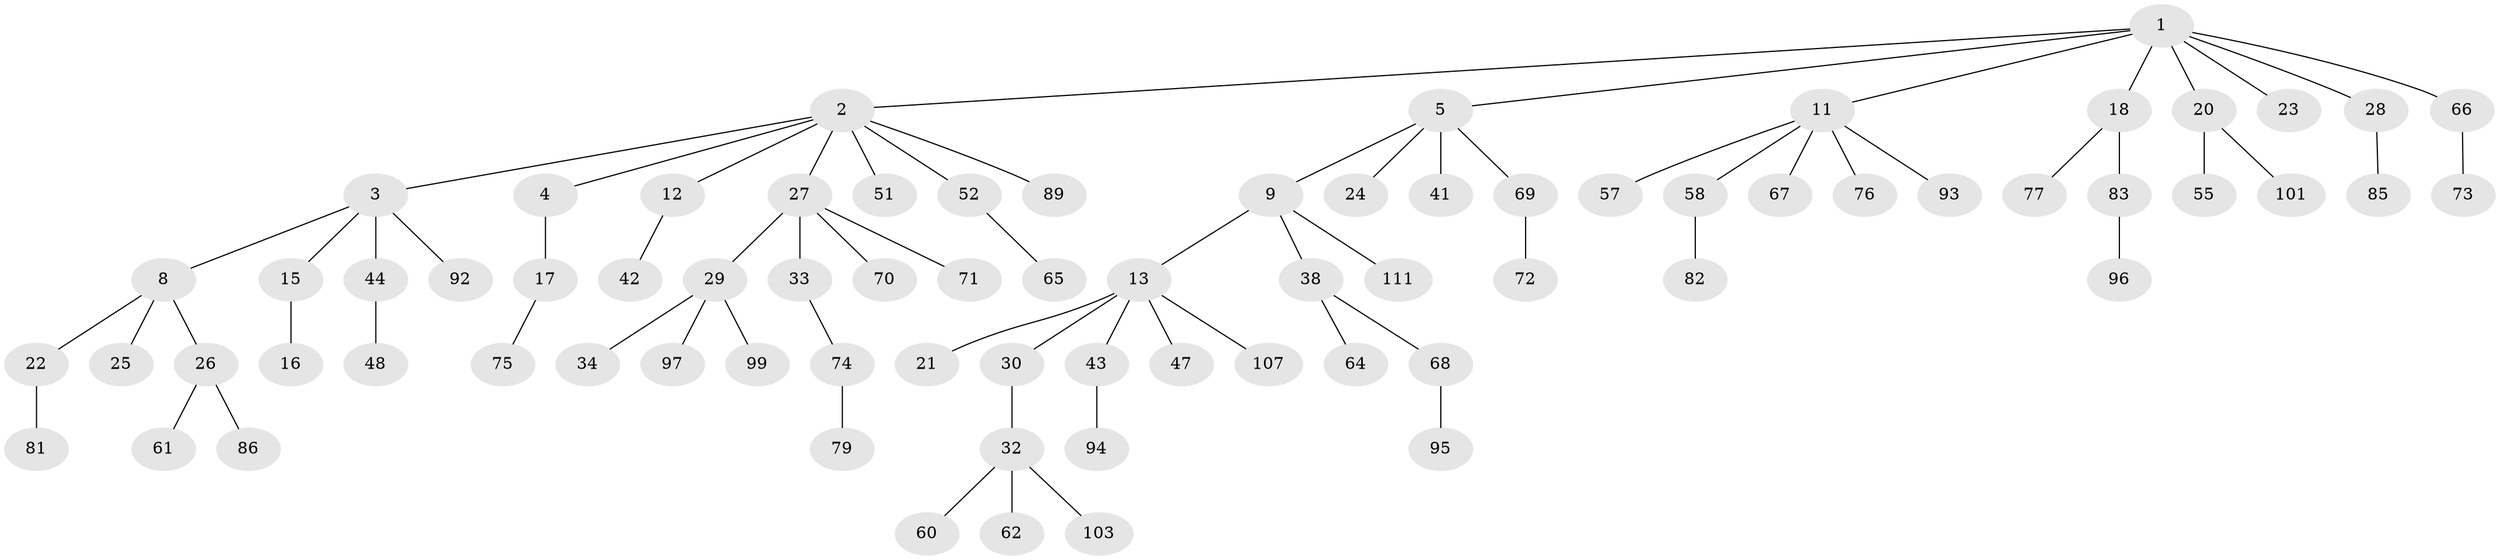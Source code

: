 // original degree distribution, {4: 0.036036036036036036, 9: 0.009009009009009009, 5: 0.02702702702702703, 3: 0.1981981981981982, 2: 0.2072072072072072, 6: 0.018018018018018018, 1: 0.5045045045045045}
// Generated by graph-tools (version 1.1) at 2025/11/02/27/25 16:11:25]
// undirected, 75 vertices, 74 edges
graph export_dot {
graph [start="1"]
  node [color=gray90,style=filled];
  1 [super="+10"];
  2 [super="+59"];
  3 [super="+6"];
  4 [super="+40"];
  5 [super="+7"];
  8 [super="+19"];
  9 [super="+87"];
  11 [super="+14"];
  12 [super="+63"];
  13 [super="+36"];
  15;
  16 [super="+102"];
  17;
  18 [super="+37"];
  20;
  21 [super="+45"];
  22 [super="+35"];
  23;
  24;
  25 [super="+39"];
  26 [super="+53"];
  27 [super="+31"];
  28 [super="+78"];
  29 [super="+54"];
  30 [super="+46"];
  32 [super="+50"];
  33;
  34 [super="+56"];
  38;
  41;
  42;
  43 [super="+88"];
  44 [super="+49"];
  47;
  48;
  51 [super="+90"];
  52;
  55;
  57;
  58 [super="+106"];
  60;
  61;
  62;
  64;
  65 [super="+91"];
  66 [super="+98"];
  67;
  68 [super="+100"];
  69 [super="+84"];
  70;
  71 [super="+108"];
  72;
  73;
  74 [super="+80"];
  75;
  76;
  77;
  79;
  81;
  82;
  83 [super="+105"];
  85;
  86 [super="+110"];
  89 [super="+109"];
  92;
  93;
  94;
  95;
  96;
  97;
  99 [super="+104"];
  101;
  103;
  107;
  111;
  1 -- 2;
  1 -- 5;
  1 -- 28;
  1 -- 66;
  1 -- 18;
  1 -- 20;
  1 -- 23;
  1 -- 11;
  2 -- 3;
  2 -- 4;
  2 -- 12;
  2 -- 27;
  2 -- 51;
  2 -- 52;
  2 -- 89;
  3 -- 15;
  3 -- 44;
  3 -- 92;
  3 -- 8;
  4 -- 17;
  5 -- 41;
  5 -- 69;
  5 -- 24;
  5 -- 9;
  8 -- 26;
  8 -- 25;
  8 -- 22;
  9 -- 13;
  9 -- 38;
  9 -- 111;
  11 -- 57;
  11 -- 58;
  11 -- 67;
  11 -- 76;
  11 -- 93;
  12 -- 42;
  13 -- 21;
  13 -- 30;
  13 -- 47;
  13 -- 43;
  13 -- 107;
  15 -- 16;
  17 -- 75;
  18 -- 83;
  18 -- 77;
  20 -- 55;
  20 -- 101;
  22 -- 81;
  26 -- 86;
  26 -- 61;
  27 -- 29;
  27 -- 70;
  27 -- 71;
  27 -- 33;
  28 -- 85;
  29 -- 34;
  29 -- 97;
  29 -- 99;
  30 -- 32;
  32 -- 60;
  32 -- 62;
  32 -- 103;
  33 -- 74;
  38 -- 64;
  38 -- 68;
  43 -- 94;
  44 -- 48;
  52 -- 65;
  58 -- 82;
  66 -- 73;
  68 -- 95;
  69 -- 72;
  74 -- 79;
  83 -- 96;
}
